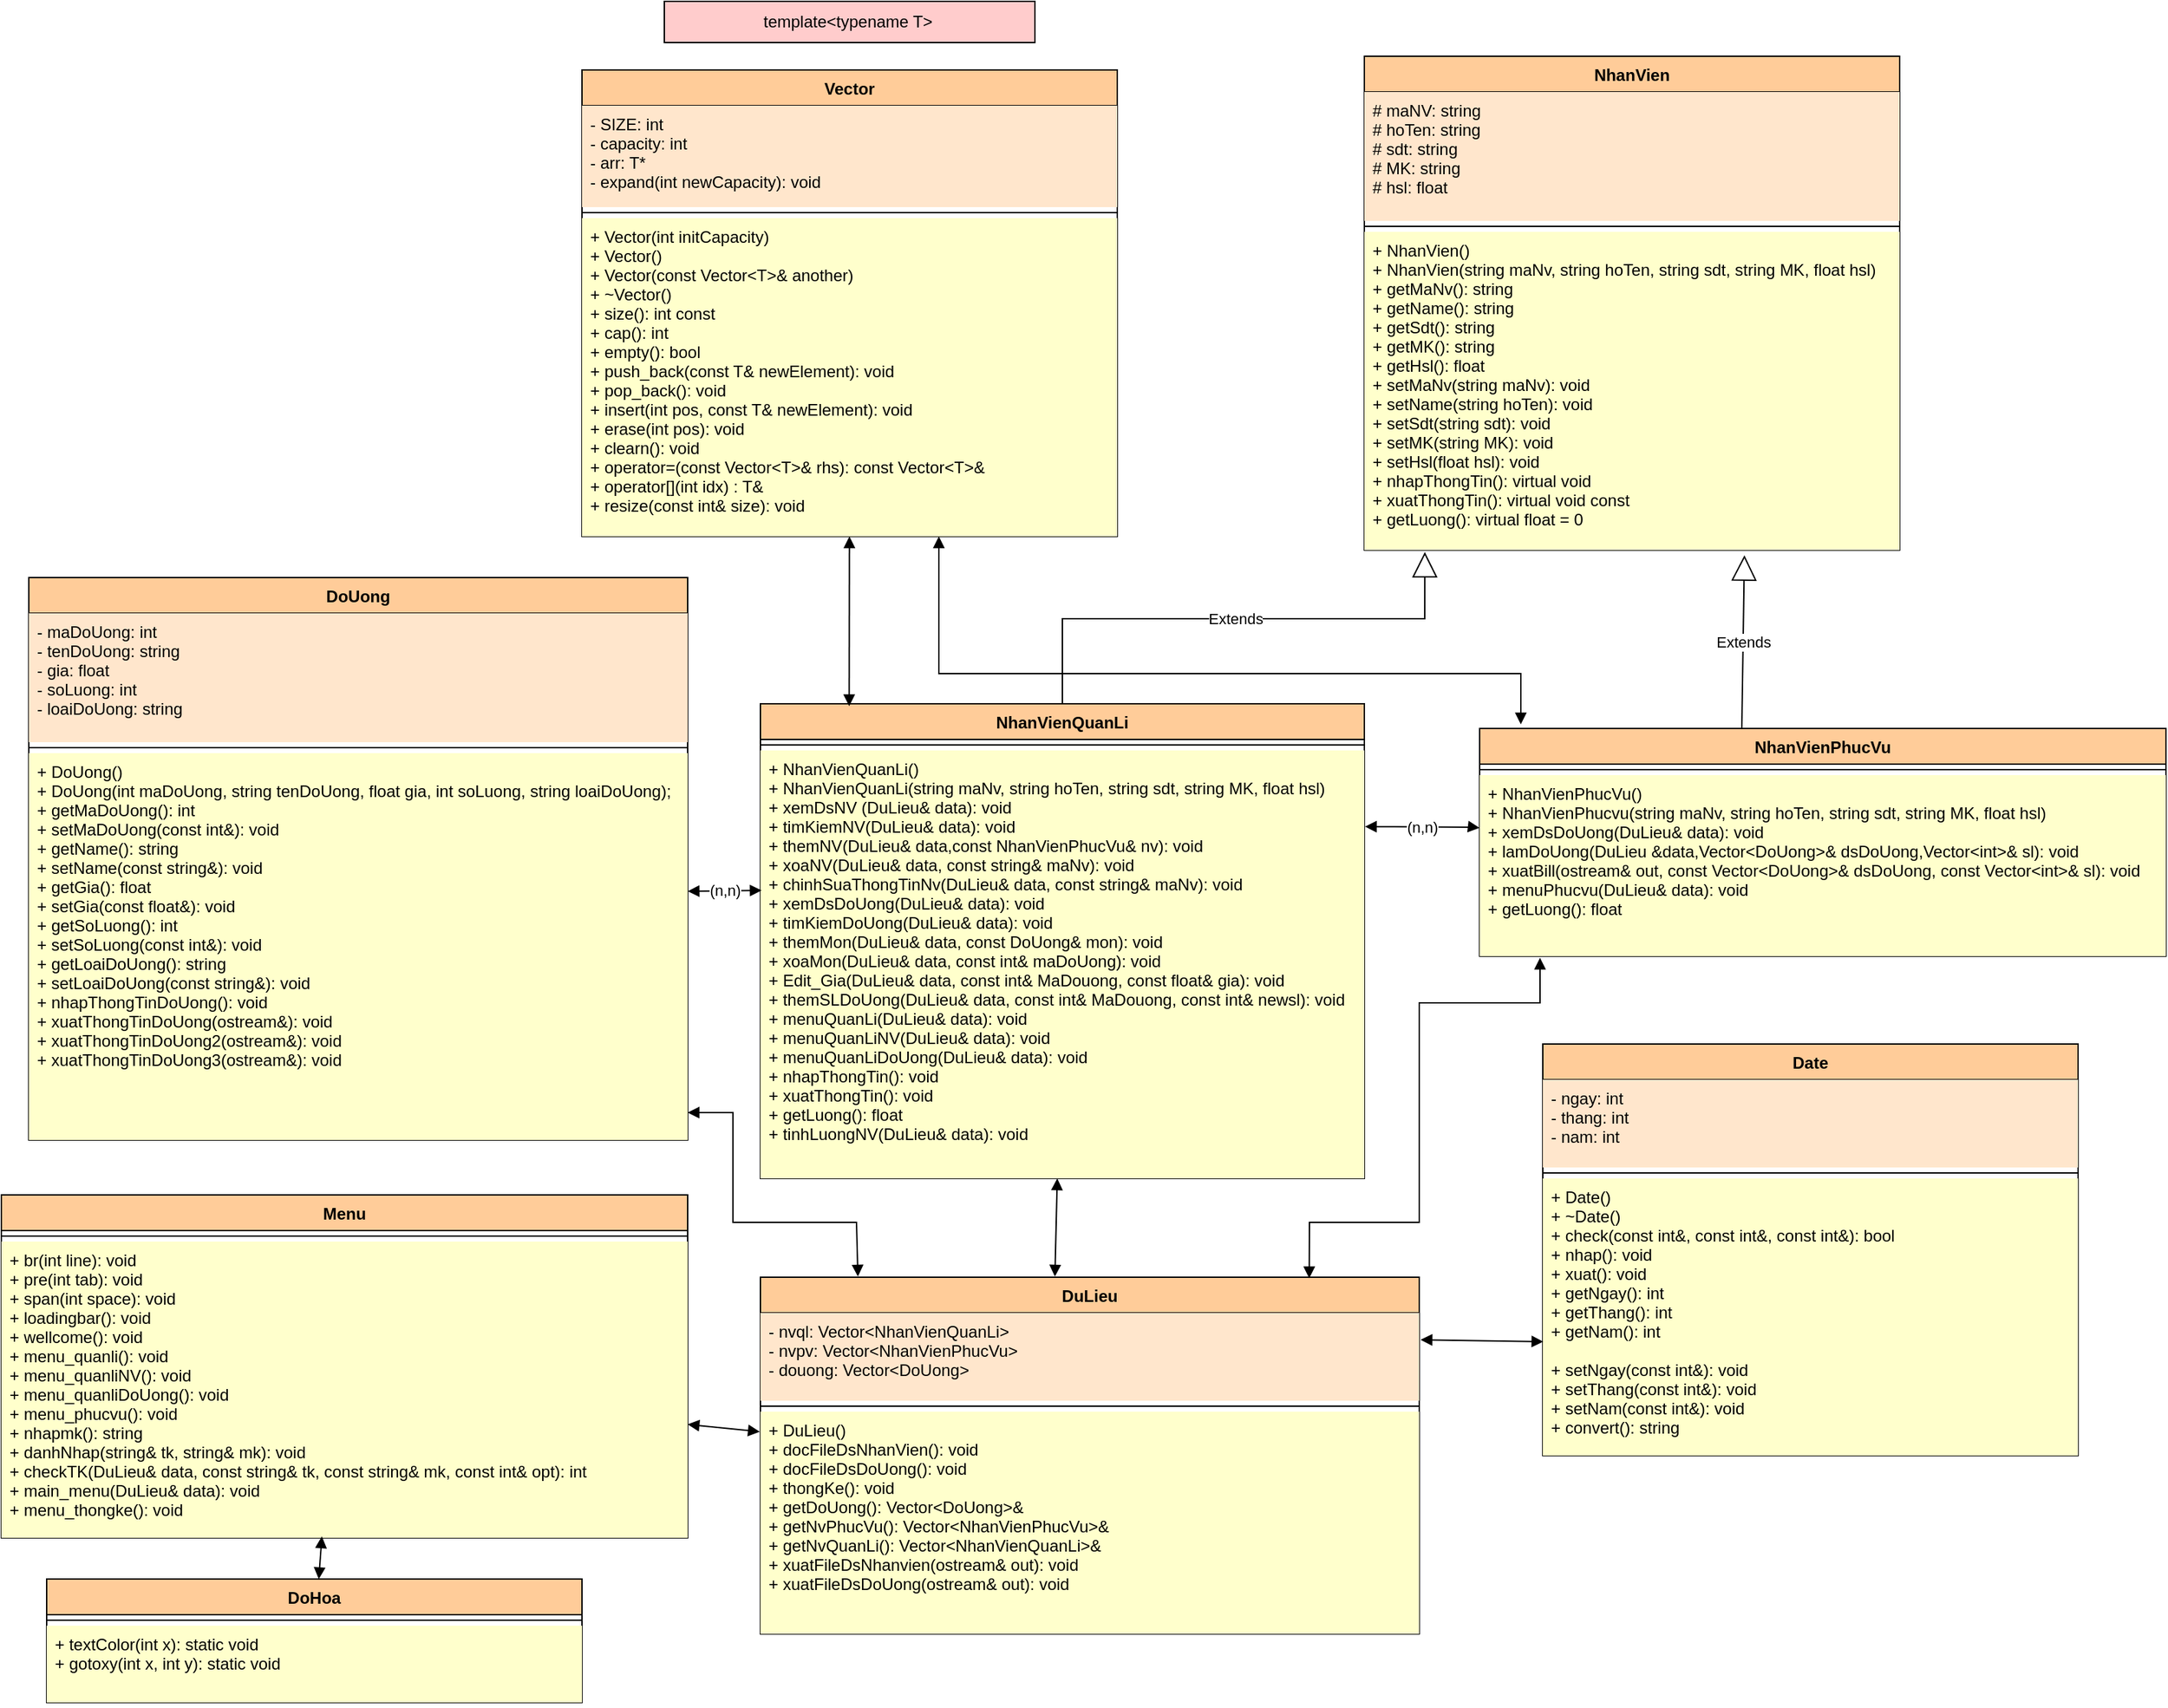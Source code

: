 <mxfile version="20.5.2" type="device"><diagram id="C5RBs43oDa-KdzZeNtuy" name="Page-1"><mxGraphModel dx="4849" dy="2547" grid="1" gridSize="10" guides="1" tooltips="1" connect="1" arrows="1" fold="1" page="1" pageScale="1" pageWidth="827" pageHeight="1169" math="0" shadow="0"><root><mxCell id="WIyWlLk6GJQsqaUBKTNV-0"/><mxCell id="WIyWlLk6GJQsqaUBKTNV-1" parent="WIyWlLk6GJQsqaUBKTNV-0"/><mxCell id="ZTrG1kynZ1prOMuEXKxX-0" value="NhanVien" style="swimlane;fontStyle=1;align=center;verticalAlign=top;childLayout=stackLayout;horizontal=1;startSize=26;horizontalStack=0;resizeParent=1;resizeParentMax=0;resizeLast=0;collapsible=1;marginBottom=0;fillColor=#FFCC99;" vertex="1" parent="WIyWlLk6GJQsqaUBKTNV-1"><mxGeometry x="80" y="-290" width="390" height="360" as="geometry"/></mxCell><mxCell id="ZTrG1kynZ1prOMuEXKxX-1" value="# maNV: string&#10;# hoTen: string&#10;# sdt: string&#10;# MK: string&#10;# hsl: float&#10;" style="text;strokeColor=none;fillColor=#FFE6CC;align=left;verticalAlign=top;spacingLeft=4;spacingRight=4;overflow=hidden;rotatable=0;points=[[0,0.5],[1,0.5]];portConstraint=eastwest;" vertex="1" parent="ZTrG1kynZ1prOMuEXKxX-0"><mxGeometry y="26" width="390" height="94" as="geometry"/></mxCell><mxCell id="ZTrG1kynZ1prOMuEXKxX-2" value="" style="line;strokeWidth=1;fillColor=none;align=left;verticalAlign=middle;spacingTop=-1;spacingLeft=3;spacingRight=3;rotatable=0;labelPosition=right;points=[];portConstraint=eastwest;strokeColor=inherit;" vertex="1" parent="ZTrG1kynZ1prOMuEXKxX-0"><mxGeometry y="120" width="390" height="8" as="geometry"/></mxCell><mxCell id="ZTrG1kynZ1prOMuEXKxX-3" value="+ NhanVien()&#10;+ NhanVien(string maNv, string hoTen, string sdt, string MK, float hsl)&#10;+ getMaNv(): string&#10;+ getName(): string&#10;+ getSdt(): string&#10;+ getMK(): string&#10;+ getHsl(): float&#10;+ setMaNv(string maNv): void&#10;+ setName(string hoTen): void&#10;+ setSdt(string sdt): void&#10;+ setMK(string MK): void&#10;+ setHsl(float hsl): void&#10;+ nhapThongTin(): virtual void&#10;+ xuatThongTin(): virtual void const    &#10;+ getLuong(): virtual float = 0" style="text;strokeColor=none;fillColor=#FFFFCC;align=left;verticalAlign=top;spacingLeft=4;spacingRight=4;overflow=hidden;rotatable=0;points=[[0,0.5],[1,0.5]];portConstraint=eastwest;" vertex="1" parent="ZTrG1kynZ1prOMuEXKxX-0"><mxGeometry y="128" width="390" height="232" as="geometry"/></mxCell><mxCell id="ZTrG1kynZ1prOMuEXKxX-4" value="NhanVienQuanLi" style="swimlane;fontStyle=1;align=center;verticalAlign=top;childLayout=stackLayout;horizontal=1;startSize=26;horizontalStack=0;resizeParent=1;resizeParentMax=0;resizeLast=0;collapsible=1;marginBottom=0;fillColor=#FFCC99;" vertex="1" parent="WIyWlLk6GJQsqaUBKTNV-1"><mxGeometry x="-360" y="182" width="440" height="346" as="geometry"/></mxCell><mxCell id="ZTrG1kynZ1prOMuEXKxX-6" value="" style="line;strokeWidth=1;fillColor=none;align=left;verticalAlign=middle;spacingTop=-1;spacingLeft=3;spacingRight=3;rotatable=0;labelPosition=right;points=[];portConstraint=eastwest;strokeColor=inherit;" vertex="1" parent="ZTrG1kynZ1prOMuEXKxX-4"><mxGeometry y="26" width="440" height="8" as="geometry"/></mxCell><mxCell id="ZTrG1kynZ1prOMuEXKxX-7" value="+ NhanVienQuanLi()&#10;+ NhanVienQuanLi(string maNv, string hoTen, string sdt, string MK, float hsl)&#10;+ xemDsNV (DuLieu&amp; data): void&#10;+ timKiemNV(DuLieu&amp; data): void&#10;+ themNV(DuLieu&amp; data,const NhanVienPhucVu&amp; nv): void&#10;+ xoaNV(DuLieu&amp; data, const string&amp; maNv): void&#10;+ chinhSuaThongTinNv(DuLieu&amp; data, const string&amp; maNv): void&#10;+ xemDsDoUong(DuLieu&amp; data): void&#10;+ timKiemDoUong(DuLieu&amp; data): void&#10;+ themMon(DuLieu&amp; data, const DoUong&amp; mon): void&#10;+ xoaMon(DuLieu&amp; data, const int&amp; maDoUong): void&#10;+ Edit_Gia(DuLieu&amp; data, const int&amp; MaDouong, const float&amp; gia): void&#10;+ themSLDoUong(DuLieu&amp; data, const int&amp; MaDouong, const int&amp; newsl): void&#10;+ menuQuanLi(DuLieu&amp; data): void&#10;+ menuQuanLiNV(DuLieu&amp; data): void&#10;+ menuQuanLiDoUong(DuLieu&amp; data): void&#10;+ nhapThongTin(): void&#10;+ xuatThongTin(): void&#10;+ getLuong(): float&#10;+ tinhLuongNV(DuLieu&amp; data): void" style="text;strokeColor=none;fillColor=#FFFFCC;align=left;verticalAlign=top;spacingLeft=4;spacingRight=4;overflow=hidden;rotatable=0;points=[[0,0.5],[1,0.5]];portConstraint=eastwest;" vertex="1" parent="ZTrG1kynZ1prOMuEXKxX-4"><mxGeometry y="34" width="440" height="312" as="geometry"/></mxCell><mxCell id="ZTrG1kynZ1prOMuEXKxX-8" value="NhanVienPhucVu" style="swimlane;fontStyle=1;align=center;verticalAlign=top;childLayout=stackLayout;horizontal=1;startSize=26;horizontalStack=0;resizeParent=1;resizeParentMax=0;resizeLast=0;collapsible=1;marginBottom=0;fillColor=#FFCC99;" vertex="1" parent="WIyWlLk6GJQsqaUBKTNV-1"><mxGeometry x="164" y="200" width="500" height="166" as="geometry"/></mxCell><mxCell id="ZTrG1kynZ1prOMuEXKxX-10" value="" style="line;strokeWidth=1;fillColor=none;align=left;verticalAlign=middle;spacingTop=-1;spacingLeft=3;spacingRight=3;rotatable=0;labelPosition=right;points=[];portConstraint=eastwest;strokeColor=inherit;" vertex="1" parent="ZTrG1kynZ1prOMuEXKxX-8"><mxGeometry y="26" width="500" height="8" as="geometry"/></mxCell><mxCell id="ZTrG1kynZ1prOMuEXKxX-11" value="+ NhanVienPhucVu()&#10;+ NhanVienPhucvu(string maNv, string hoTen, string sdt, string MK, float hsl)&#10;+ xemDsDoUong(DuLieu&amp; data): void&#10;+ lamDoUong(DuLieu &amp;data,Vector&lt;DoUong&gt;&amp; dsDoUong,Vector&lt;int&gt;&amp; sl): void&#10;+ xuatBill(ostream&amp; out, const Vector&lt;DoUong&gt;&amp; dsDoUong, const Vector&lt;int&gt;&amp; sl): void&#10;+ menuPhucvu(DuLieu&amp; data): void&#10;+ getLuong(): float" style="text;strokeColor=none;fillColor=#FFFFCC;align=left;verticalAlign=top;spacingLeft=4;spacingRight=4;overflow=hidden;rotatable=0;points=[[0,0.5],[1,0.5]];portConstraint=eastwest;" vertex="1" parent="ZTrG1kynZ1prOMuEXKxX-8"><mxGeometry y="34" width="500" height="132" as="geometry"/></mxCell><mxCell id="ZTrG1kynZ1prOMuEXKxX-12" value="Vector" style="swimlane;fontStyle=1;align=center;verticalAlign=top;childLayout=stackLayout;horizontal=1;startSize=26;horizontalStack=0;resizeParent=1;resizeParentMax=0;resizeLast=0;collapsible=1;marginBottom=0;fillColor=#FFCC99;" vertex="1" parent="WIyWlLk6GJQsqaUBKTNV-1"><mxGeometry x="-490" y="-280" width="390" height="340" as="geometry"/></mxCell><mxCell id="ZTrG1kynZ1prOMuEXKxX-13" value="- SIZE: int&#10;- capacity: int&#10;- arr: T* &#10;- expand(int newCapacity): void" style="text;strokeColor=none;fillColor=#FFE6CC;align=left;verticalAlign=top;spacingLeft=4;spacingRight=4;overflow=hidden;rotatable=0;points=[[0,0.5],[1,0.5]];portConstraint=eastwest;" vertex="1" parent="ZTrG1kynZ1prOMuEXKxX-12"><mxGeometry y="26" width="390" height="74" as="geometry"/></mxCell><mxCell id="ZTrG1kynZ1prOMuEXKxX-14" value="" style="line;strokeWidth=1;fillColor=none;align=left;verticalAlign=middle;spacingTop=-1;spacingLeft=3;spacingRight=3;rotatable=0;labelPosition=right;points=[];portConstraint=eastwest;strokeColor=inherit;" vertex="1" parent="ZTrG1kynZ1prOMuEXKxX-12"><mxGeometry y="100" width="390" height="8" as="geometry"/></mxCell><mxCell id="ZTrG1kynZ1prOMuEXKxX-15" value="+ Vector(int initCapacity)&#10;+ Vector()&#10;+ Vector(const Vector&lt;T&gt;&amp; another)&#10;+ ~Vector()&#10;+ size(): int const&#10;+ cap(): int&#10;+ empty(): bool&#10;+ push_back(const T&amp; newElement): void&#10;+ pop_back(): void&#10;+ insert(int pos, const T&amp; newElement): void&#10;+ erase(int pos): void&#10;+ clearn(): void&#10;+ operator=(const Vector&lt;T&gt;&amp; rhs): const Vector&lt;T&gt;&amp;&#10;+ operator[](int idx) : T&amp;&#10;+ resize(const int&amp; size): void" style="text;strokeColor=none;fillColor=#FFFFCC;align=left;verticalAlign=top;spacingLeft=4;spacingRight=4;overflow=hidden;rotatable=0;points=[[0,0.5],[1,0.5]];portConstraint=eastwest;" vertex="1" parent="ZTrG1kynZ1prOMuEXKxX-12"><mxGeometry y="108" width="390" height="232" as="geometry"/></mxCell><mxCell id="ZTrG1kynZ1prOMuEXKxX-16" value="template&amp;lt;typename T&amp;gt;&amp;nbsp;" style="html=1;fillColor=#FFCCCC;" vertex="1" parent="WIyWlLk6GJQsqaUBKTNV-1"><mxGeometry x="-430" y="-330" width="270" height="30" as="geometry"/></mxCell><mxCell id="ZTrG1kynZ1prOMuEXKxX-19" value="Date" style="swimlane;fontStyle=1;align=center;verticalAlign=top;childLayout=stackLayout;horizontal=1;startSize=26;horizontalStack=0;resizeParent=1;resizeParentMax=0;resizeLast=0;collapsible=1;marginBottom=0;fillColor=#FFCC99;" vertex="1" parent="WIyWlLk6GJQsqaUBKTNV-1"><mxGeometry x="210" y="430" width="390" height="300" as="geometry"/></mxCell><mxCell id="ZTrG1kynZ1prOMuEXKxX-20" value="- ngay: int&#10;- thang: int&#10;- nam: int &#10;" style="text;strokeColor=none;fillColor=#FFE6CC;align=left;verticalAlign=top;spacingLeft=4;spacingRight=4;overflow=hidden;rotatable=0;points=[[0,0.5],[1,0.5]];portConstraint=eastwest;" vertex="1" parent="ZTrG1kynZ1prOMuEXKxX-19"><mxGeometry y="26" width="390" height="64" as="geometry"/></mxCell><mxCell id="ZTrG1kynZ1prOMuEXKxX-21" value="" style="line;strokeWidth=1;fillColor=none;align=left;verticalAlign=middle;spacingTop=-1;spacingLeft=3;spacingRight=3;rotatable=0;labelPosition=right;points=[];portConstraint=eastwest;strokeColor=inherit;" vertex="1" parent="ZTrG1kynZ1prOMuEXKxX-19"><mxGeometry y="90" width="390" height="8" as="geometry"/></mxCell><mxCell id="ZTrG1kynZ1prOMuEXKxX-22" value="+ Date()&#10;+ ~Date()&#10;+ check(const int&amp;, const int&amp;, const int&amp;): bool&#10;+ nhap(): void&#10;+ xuat(): void&#10;+ getNgay(): int&#10;+ getThang(): int&#10;+ getNam(): int&#10;&#10;+ setNgay(const int&amp;): void&#10;+ setThang(const int&amp;): void&#10;+ setNam(const int&amp;): void&#10;+ convert(): string" style="text;strokeColor=none;fillColor=#FFFFCC;align=left;verticalAlign=top;spacingLeft=4;spacingRight=4;overflow=hidden;rotatable=0;points=[[0,0.5],[1,0.5]];portConstraint=eastwest;" vertex="1" parent="ZTrG1kynZ1prOMuEXKxX-19"><mxGeometry y="98" width="390" height="202" as="geometry"/></mxCell><mxCell id="ZTrG1kynZ1prOMuEXKxX-23" value="DoHoa" style="swimlane;fontStyle=1;align=center;verticalAlign=top;childLayout=stackLayout;horizontal=1;startSize=26;horizontalStack=0;resizeParent=1;resizeParentMax=0;resizeLast=0;collapsible=1;marginBottom=0;fillColor=#FFCC99;" vertex="1" parent="WIyWlLk6GJQsqaUBKTNV-1"><mxGeometry x="-880" y="820" width="390" height="90" as="geometry"/></mxCell><mxCell id="ZTrG1kynZ1prOMuEXKxX-25" value="" style="line;strokeWidth=1;fillColor=none;align=left;verticalAlign=middle;spacingTop=-1;spacingLeft=3;spacingRight=3;rotatable=0;labelPosition=right;points=[];portConstraint=eastwest;strokeColor=inherit;" vertex="1" parent="ZTrG1kynZ1prOMuEXKxX-23"><mxGeometry y="26" width="390" height="8" as="geometry"/></mxCell><mxCell id="ZTrG1kynZ1prOMuEXKxX-26" value="+ textColor(int x): static void&#10;+ gotoxy(int x, int y): static void" style="text;strokeColor=none;fillColor=#FFFFCC;align=left;verticalAlign=top;spacingLeft=4;spacingRight=4;overflow=hidden;rotatable=0;points=[[0,0.5],[1,0.5]];portConstraint=eastwest;" vertex="1" parent="ZTrG1kynZ1prOMuEXKxX-23"><mxGeometry y="34" width="390" height="56" as="geometry"/></mxCell><mxCell id="ZTrG1kynZ1prOMuEXKxX-27" value="DoUong" style="swimlane;fontStyle=1;align=center;verticalAlign=top;childLayout=stackLayout;horizontal=1;startSize=26;horizontalStack=0;resizeParent=1;resizeParentMax=0;resizeLast=0;collapsible=1;marginBottom=0;fillColor=#FFCC99;" vertex="1" parent="WIyWlLk6GJQsqaUBKTNV-1"><mxGeometry x="-893" y="90" width="480" height="410" as="geometry"/></mxCell><mxCell id="ZTrG1kynZ1prOMuEXKxX-28" value="- maDoUong: int&#10;- tenDoUong: string&#10;- gia: float&#10;- soLuong: int&#10;- loaiDoUong: string" style="text;strokeColor=none;fillColor=#FFE6CC;align=left;verticalAlign=top;spacingLeft=4;spacingRight=4;overflow=hidden;rotatable=0;points=[[0,0.5],[1,0.5]];portConstraint=eastwest;" vertex="1" parent="ZTrG1kynZ1prOMuEXKxX-27"><mxGeometry y="26" width="480" height="94" as="geometry"/></mxCell><mxCell id="ZTrG1kynZ1prOMuEXKxX-29" value="" style="line;strokeWidth=1;fillColor=none;align=left;verticalAlign=middle;spacingTop=-1;spacingLeft=3;spacingRight=3;rotatable=0;labelPosition=right;points=[];portConstraint=eastwest;strokeColor=inherit;" vertex="1" parent="ZTrG1kynZ1prOMuEXKxX-27"><mxGeometry y="120" width="480" height="8" as="geometry"/></mxCell><mxCell id="ZTrG1kynZ1prOMuEXKxX-30" value="+ DoUong()&#10;+ DoUong(int maDoUong, string tenDoUong, float gia, int soLuong, string loaiDoUong);&#10;+ getMaDoUong(): int&#10;+ setMaDoUong(const int&amp;): void&#10;+ getName(): string&#10;+ setName(const string&amp;): void&#10;+ getGia(): float&#10;+ setGia(const float&amp;): void&#10;+ getSoLuong(): int&#10;+ setSoLuong(const int&amp;): void&#10;+ getLoaiDoUong(): string&#10;+ setLoaiDoUong(const string&amp;): void&#10;+ nhapThongTinDoUong(): void&#10;+ xuatThongTinDoUong(ostream&amp;): void&#10;&#9;+ xuatThongTinDoUong2(ostream&amp;): void&#10;+ xuatThongTinDoUong3(ostream&amp;): void" style="text;strokeColor=none;fillColor=#FFFFCC;align=left;verticalAlign=top;spacingLeft=4;spacingRight=4;overflow=hidden;rotatable=0;points=[[0,0.5],[1,0.5]];portConstraint=eastwest;" vertex="1" parent="ZTrG1kynZ1prOMuEXKxX-27"><mxGeometry y="128" width="480" height="282" as="geometry"/></mxCell><mxCell id="ZTrG1kynZ1prOMuEXKxX-31" value="DuLieu" style="swimlane;fontStyle=1;align=center;verticalAlign=top;childLayout=stackLayout;horizontal=1;startSize=26;horizontalStack=0;resizeParent=1;resizeParentMax=0;resizeLast=0;collapsible=1;marginBottom=0;fillColor=#FFCC99;" vertex="1" parent="WIyWlLk6GJQsqaUBKTNV-1"><mxGeometry x="-360" y="600" width="480" height="260" as="geometry"/></mxCell><mxCell id="ZTrG1kynZ1prOMuEXKxX-32" value="- nvql: Vector&lt;NhanVienQuanLi&gt;&#10;- nvpv: Vector&lt;NhanVienPhucVu&gt;&#10;- douong: Vector&lt;DoUong&gt;" style="text;strokeColor=none;fillColor=#FFE6CC;align=left;verticalAlign=top;spacingLeft=4;spacingRight=4;overflow=hidden;rotatable=0;points=[[0,0.5],[1,0.5]];portConstraint=eastwest;" vertex="1" parent="ZTrG1kynZ1prOMuEXKxX-31"><mxGeometry y="26" width="480" height="64" as="geometry"/></mxCell><mxCell id="ZTrG1kynZ1prOMuEXKxX-33" value="" style="line;strokeWidth=1;fillColor=none;align=left;verticalAlign=middle;spacingTop=-1;spacingLeft=3;spacingRight=3;rotatable=0;labelPosition=right;points=[];portConstraint=eastwest;strokeColor=inherit;" vertex="1" parent="ZTrG1kynZ1prOMuEXKxX-31"><mxGeometry y="90" width="480" height="8" as="geometry"/></mxCell><mxCell id="ZTrG1kynZ1prOMuEXKxX-34" value="+ DuLieu()&#10;+ docFileDsNhanVien(): void&#10;+ docFileDsDoUong(): void &#10;+ thongKe(): void &#10;+ getDoUong(): Vector&lt;DoUong&gt;&amp; &#10;+ getNvPhucVu(): Vector&lt;NhanVienPhucVu&gt;&amp;&#10;+ getNvQuanLi(): Vector&lt;NhanVienQuanLi&gt;&amp;&#10;+ xuatFileDsNhanvien(ostream&amp; out): void&#10;+ xuatFileDsDoUong(ostream&amp; out): void " style="text;strokeColor=none;fillColor=#FFFFCC;align=left;verticalAlign=top;spacingLeft=4;spacingRight=4;overflow=hidden;rotatable=0;points=[[0,0.5],[1,0.5]];portConstraint=eastwest;" vertex="1" parent="ZTrG1kynZ1prOMuEXKxX-31"><mxGeometry y="98" width="480" height="162" as="geometry"/></mxCell><mxCell id="ZTrG1kynZ1prOMuEXKxX-35" value="Menu" style="swimlane;fontStyle=1;align=center;verticalAlign=top;childLayout=stackLayout;horizontal=1;startSize=26;horizontalStack=0;resizeParent=1;resizeParentMax=0;resizeLast=0;collapsible=1;marginBottom=0;fillColor=#FFCC99;" vertex="1" parent="WIyWlLk6GJQsqaUBKTNV-1"><mxGeometry x="-913" y="540" width="500" height="250" as="geometry"/></mxCell><mxCell id="ZTrG1kynZ1prOMuEXKxX-36" value="" style="line;strokeWidth=1;fillColor=none;align=left;verticalAlign=middle;spacingTop=-1;spacingLeft=3;spacingRight=3;rotatable=0;labelPosition=right;points=[];portConstraint=eastwest;strokeColor=inherit;" vertex="1" parent="ZTrG1kynZ1prOMuEXKxX-35"><mxGeometry y="26" width="500" height="8" as="geometry"/></mxCell><mxCell id="ZTrG1kynZ1prOMuEXKxX-37" value="+ br(int line): void&#10;+ pre(int tab): void&#10;+ span(int space): void&#10;+ loadingbar(): void&#10;+ wellcome(): void&#10;+ menu_quanli(): void&#10;+ menu_quanliNV(): void&#10;+ menu_quanliDoUong(): void&#10;+ menu_phucvu(): void&#10;+ nhapmk(): string&#10;+ danhNhap(string&amp; tk, string&amp; mk): void&#10;+ checkTK(DuLieu&amp; data, const string&amp; tk, const string&amp; mk, const int&amp; opt): int&#10;+ main_menu(DuLieu&amp; data): void&#10;+ menu_thongke(): void" style="text;strokeColor=none;fillColor=#FFFFCC;align=left;verticalAlign=top;spacingLeft=4;spacingRight=4;overflow=hidden;rotatable=0;points=[[0,0.5],[1,0.5]];portConstraint=eastwest;" vertex="1" parent="ZTrG1kynZ1prOMuEXKxX-35"><mxGeometry y="34" width="500" height="216" as="geometry"/></mxCell><mxCell id="ZTrG1kynZ1prOMuEXKxX-53" value="Extends" style="endArrow=block;endSize=16;endFill=0;html=1;rounded=0;exitX=0.5;exitY=0;exitDx=0;exitDy=0;entryX=0.113;entryY=1.006;entryDx=0;entryDy=0;entryPerimeter=0;" edge="1" parent="WIyWlLk6GJQsqaUBKTNV-1" source="ZTrG1kynZ1prOMuEXKxX-4" target="ZTrG1kynZ1prOMuEXKxX-3"><mxGeometry width="160" relative="1" as="geometry"><mxPoint x="360" y="70" as="sourcePoint"/><mxPoint x="520" y="70" as="targetPoint"/><Array as="points"><mxPoint x="-140" y="120"/><mxPoint x="124" y="120"/></Array></mxGeometry></mxCell><mxCell id="ZTrG1kynZ1prOMuEXKxX-54" value="Extends" style="endArrow=block;endSize=16;endFill=0;html=1;rounded=0;entryX=0.71;entryY=1.016;entryDx=0;entryDy=0;entryPerimeter=0;" edge="1" parent="WIyWlLk6GJQsqaUBKTNV-1" target="ZTrG1kynZ1prOMuEXKxX-3"><mxGeometry width="160" relative="1" as="geometry"><mxPoint x="355" y="200" as="sourcePoint"/><mxPoint x="355" y="80" as="targetPoint"/></mxGeometry></mxCell><mxCell id="ZTrG1kynZ1prOMuEXKxX-55" value="(n,n)" style="endArrow=block;startArrow=block;endFill=1;startFill=1;html=1;rounded=0;exitX=1.001;exitY=0.178;exitDx=0;exitDy=0;exitPerimeter=0;" edge="1" parent="WIyWlLk6GJQsqaUBKTNV-1" source="ZTrG1kynZ1prOMuEXKxX-7" target="ZTrG1kynZ1prOMuEXKxX-11"><mxGeometry width="160" relative="1" as="geometry"><mxPoint x="-220" y="270" as="sourcePoint"/><mxPoint x="-60" y="270" as="targetPoint"/><Array as="points"><mxPoint x="160" y="272"/></Array></mxGeometry></mxCell><mxCell id="ZTrG1kynZ1prOMuEXKxX-56" value="" style="endArrow=block;startArrow=block;endFill=1;startFill=1;html=1;rounded=0;entryX=0.147;entryY=0.005;entryDx=0;entryDy=0;entryPerimeter=0;" edge="1" parent="WIyWlLk6GJQsqaUBKTNV-1" source="ZTrG1kynZ1prOMuEXKxX-15" target="ZTrG1kynZ1prOMuEXKxX-4"><mxGeometry width="160" relative="1" as="geometry"><mxPoint x="-560" y="70" as="sourcePoint"/><mxPoint x="-400" y="70" as="targetPoint"/></mxGeometry></mxCell><mxCell id="ZTrG1kynZ1prOMuEXKxX-57" value="" style="endArrow=block;startArrow=block;endFill=1;startFill=1;html=1;rounded=0;entryX=0.06;entryY=-0.018;entryDx=0;entryDy=0;entryPerimeter=0;" edge="1" parent="WIyWlLk6GJQsqaUBKTNV-1" target="ZTrG1kynZ1prOMuEXKxX-8"><mxGeometry width="160" relative="1" as="geometry"><mxPoint x="-230" y="60" as="sourcePoint"/><mxPoint x="-220.2" y="210" as="targetPoint"/><Array as="points"><mxPoint x="-230" y="160"/><mxPoint x="194" y="160"/></Array></mxGeometry></mxCell><mxCell id="ZTrG1kynZ1prOMuEXKxX-60" value="(n,n)" style="endArrow=block;startArrow=block;endFill=1;startFill=1;html=1;rounded=0;exitX=1;exitY=0.357;exitDx=0;exitDy=0;exitPerimeter=0;entryX=0.002;entryY=0.327;entryDx=0;entryDy=0;entryPerimeter=0;" edge="1" parent="WIyWlLk6GJQsqaUBKTNV-1" source="ZTrG1kynZ1prOMuEXKxX-30" target="ZTrG1kynZ1prOMuEXKxX-7"><mxGeometry width="160" relative="1" as="geometry"><mxPoint x="-440" y="430" as="sourcePoint"/><mxPoint x="-280" y="430" as="targetPoint"/></mxGeometry></mxCell><mxCell id="ZTrG1kynZ1prOMuEXKxX-65" value="" style="endArrow=block;startArrow=block;endFill=1;startFill=1;html=1;rounded=0;entryX=-0.001;entryY=0.09;entryDx=0;entryDy=0;entryPerimeter=0;" edge="1" parent="WIyWlLk6GJQsqaUBKTNV-1" source="ZTrG1kynZ1prOMuEXKxX-37" target="ZTrG1kynZ1prOMuEXKxX-34"><mxGeometry width="160" relative="1" as="geometry"><mxPoint x="-420" y="713" as="sourcePoint"/><mxPoint x="-90" y="810" as="targetPoint"/></mxGeometry></mxCell><mxCell id="ZTrG1kynZ1prOMuEXKxX-66" value="" style="endArrow=block;startArrow=block;endFill=1;startFill=1;html=1;rounded=0;entryX=0.467;entryY=0.995;entryDx=0;entryDy=0;entryPerimeter=0;" edge="1" parent="WIyWlLk6GJQsqaUBKTNV-1" source="ZTrG1kynZ1prOMuEXKxX-23" target="ZTrG1kynZ1prOMuEXKxX-37"><mxGeometry width="160" relative="1" as="geometry"><mxPoint x="-310" y="970" as="sourcePoint"/><mxPoint x="-150" y="970" as="targetPoint"/></mxGeometry></mxCell><mxCell id="ZTrG1kynZ1prOMuEXKxX-67" value="" style="endArrow=block;startArrow=block;endFill=1;startFill=1;html=1;rounded=0;entryX=0.447;entryY=-0.002;entryDx=0;entryDy=0;entryPerimeter=0;" edge="1" parent="WIyWlLk6GJQsqaUBKTNV-1" source="ZTrG1kynZ1prOMuEXKxX-7" target="ZTrG1kynZ1prOMuEXKxX-31"><mxGeometry width="160" relative="1" as="geometry"><mxPoint x="-110" y="620" as="sourcePoint"/><mxPoint x="50" y="620" as="targetPoint"/></mxGeometry></mxCell><mxCell id="ZTrG1kynZ1prOMuEXKxX-68" value="" style="endArrow=block;startArrow=block;endFill=1;startFill=1;html=1;rounded=0;entryX=0.148;entryY=-0.002;entryDx=0;entryDy=0;entryPerimeter=0;exitX=1;exitY=0.929;exitDx=0;exitDy=0;exitPerimeter=0;" edge="1" parent="WIyWlLk6GJQsqaUBKTNV-1" source="ZTrG1kynZ1prOMuEXKxX-30" target="ZTrG1kynZ1prOMuEXKxX-31"><mxGeometry width="160" relative="1" as="geometry"><mxPoint x="-430" y="590" as="sourcePoint"/><mxPoint x="-300" y="590" as="targetPoint"/><Array as="points"><mxPoint x="-380" y="480"/><mxPoint x="-380" y="560"/><mxPoint x="-290" y="560"/></Array></mxGeometry></mxCell><mxCell id="ZTrG1kynZ1prOMuEXKxX-70" value="" style="endArrow=block;startArrow=block;endFill=1;startFill=1;html=1;rounded=0;entryX=0.001;entryY=0.589;entryDx=0;entryDy=0;entryPerimeter=0;exitX=1.002;exitY=0.306;exitDx=0;exitDy=0;exitPerimeter=0;" edge="1" parent="WIyWlLk6GJQsqaUBKTNV-1" source="ZTrG1kynZ1prOMuEXKxX-32" target="ZTrG1kynZ1prOMuEXKxX-22"><mxGeometry width="160" relative="1" as="geometry"><mxPoint x="50" y="670" as="sourcePoint"/><mxPoint x="210" y="670" as="targetPoint"/></mxGeometry></mxCell><mxCell id="ZTrG1kynZ1prOMuEXKxX-71" value="" style="endArrow=block;startArrow=block;endFill=1;startFill=1;html=1;rounded=0;entryX=0.088;entryY=1.009;entryDx=0;entryDy=0;entryPerimeter=0;exitX=0.833;exitY=0.003;exitDx=0;exitDy=0;exitPerimeter=0;" edge="1" parent="WIyWlLk6GJQsqaUBKTNV-1" source="ZTrG1kynZ1prOMuEXKxX-31" target="ZTrG1kynZ1prOMuEXKxX-11"><mxGeometry width="160" relative="1" as="geometry"><mxPoint x="120" y="660" as="sourcePoint"/><mxPoint x="30" y="880" as="targetPoint"/><Array as="points"><mxPoint x="40" y="560"/><mxPoint x="120" y="560"/><mxPoint x="120" y="400"/><mxPoint x="208" y="400"/></Array></mxGeometry></mxCell></root></mxGraphModel></diagram></mxfile>